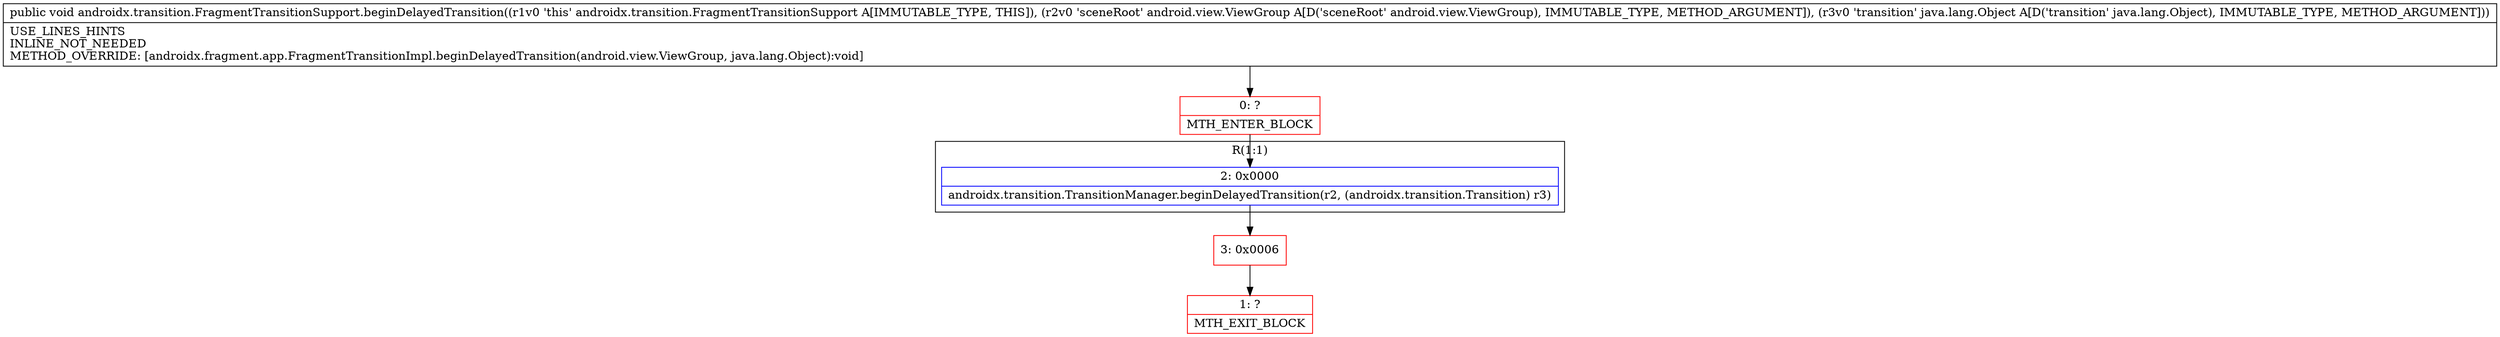 digraph "CFG forandroidx.transition.FragmentTransitionSupport.beginDelayedTransition(Landroid\/view\/ViewGroup;Ljava\/lang\/Object;)V" {
subgraph cluster_Region_222890891 {
label = "R(1:1)";
node [shape=record,color=blue];
Node_2 [shape=record,label="{2\:\ 0x0000|androidx.transition.TransitionManager.beginDelayedTransition(r2, (androidx.transition.Transition) r3)\l}"];
}
Node_0 [shape=record,color=red,label="{0\:\ ?|MTH_ENTER_BLOCK\l}"];
Node_3 [shape=record,color=red,label="{3\:\ 0x0006}"];
Node_1 [shape=record,color=red,label="{1\:\ ?|MTH_EXIT_BLOCK\l}"];
MethodNode[shape=record,label="{public void androidx.transition.FragmentTransitionSupport.beginDelayedTransition((r1v0 'this' androidx.transition.FragmentTransitionSupport A[IMMUTABLE_TYPE, THIS]), (r2v0 'sceneRoot' android.view.ViewGroup A[D('sceneRoot' android.view.ViewGroup), IMMUTABLE_TYPE, METHOD_ARGUMENT]), (r3v0 'transition' java.lang.Object A[D('transition' java.lang.Object), IMMUTABLE_TYPE, METHOD_ARGUMENT]))  | USE_LINES_HINTS\lINLINE_NOT_NEEDED\lMETHOD_OVERRIDE: [androidx.fragment.app.FragmentTransitionImpl.beginDelayedTransition(android.view.ViewGroup, java.lang.Object):void]\l}"];
MethodNode -> Node_0;Node_2 -> Node_3;
Node_0 -> Node_2;
Node_3 -> Node_1;
}


